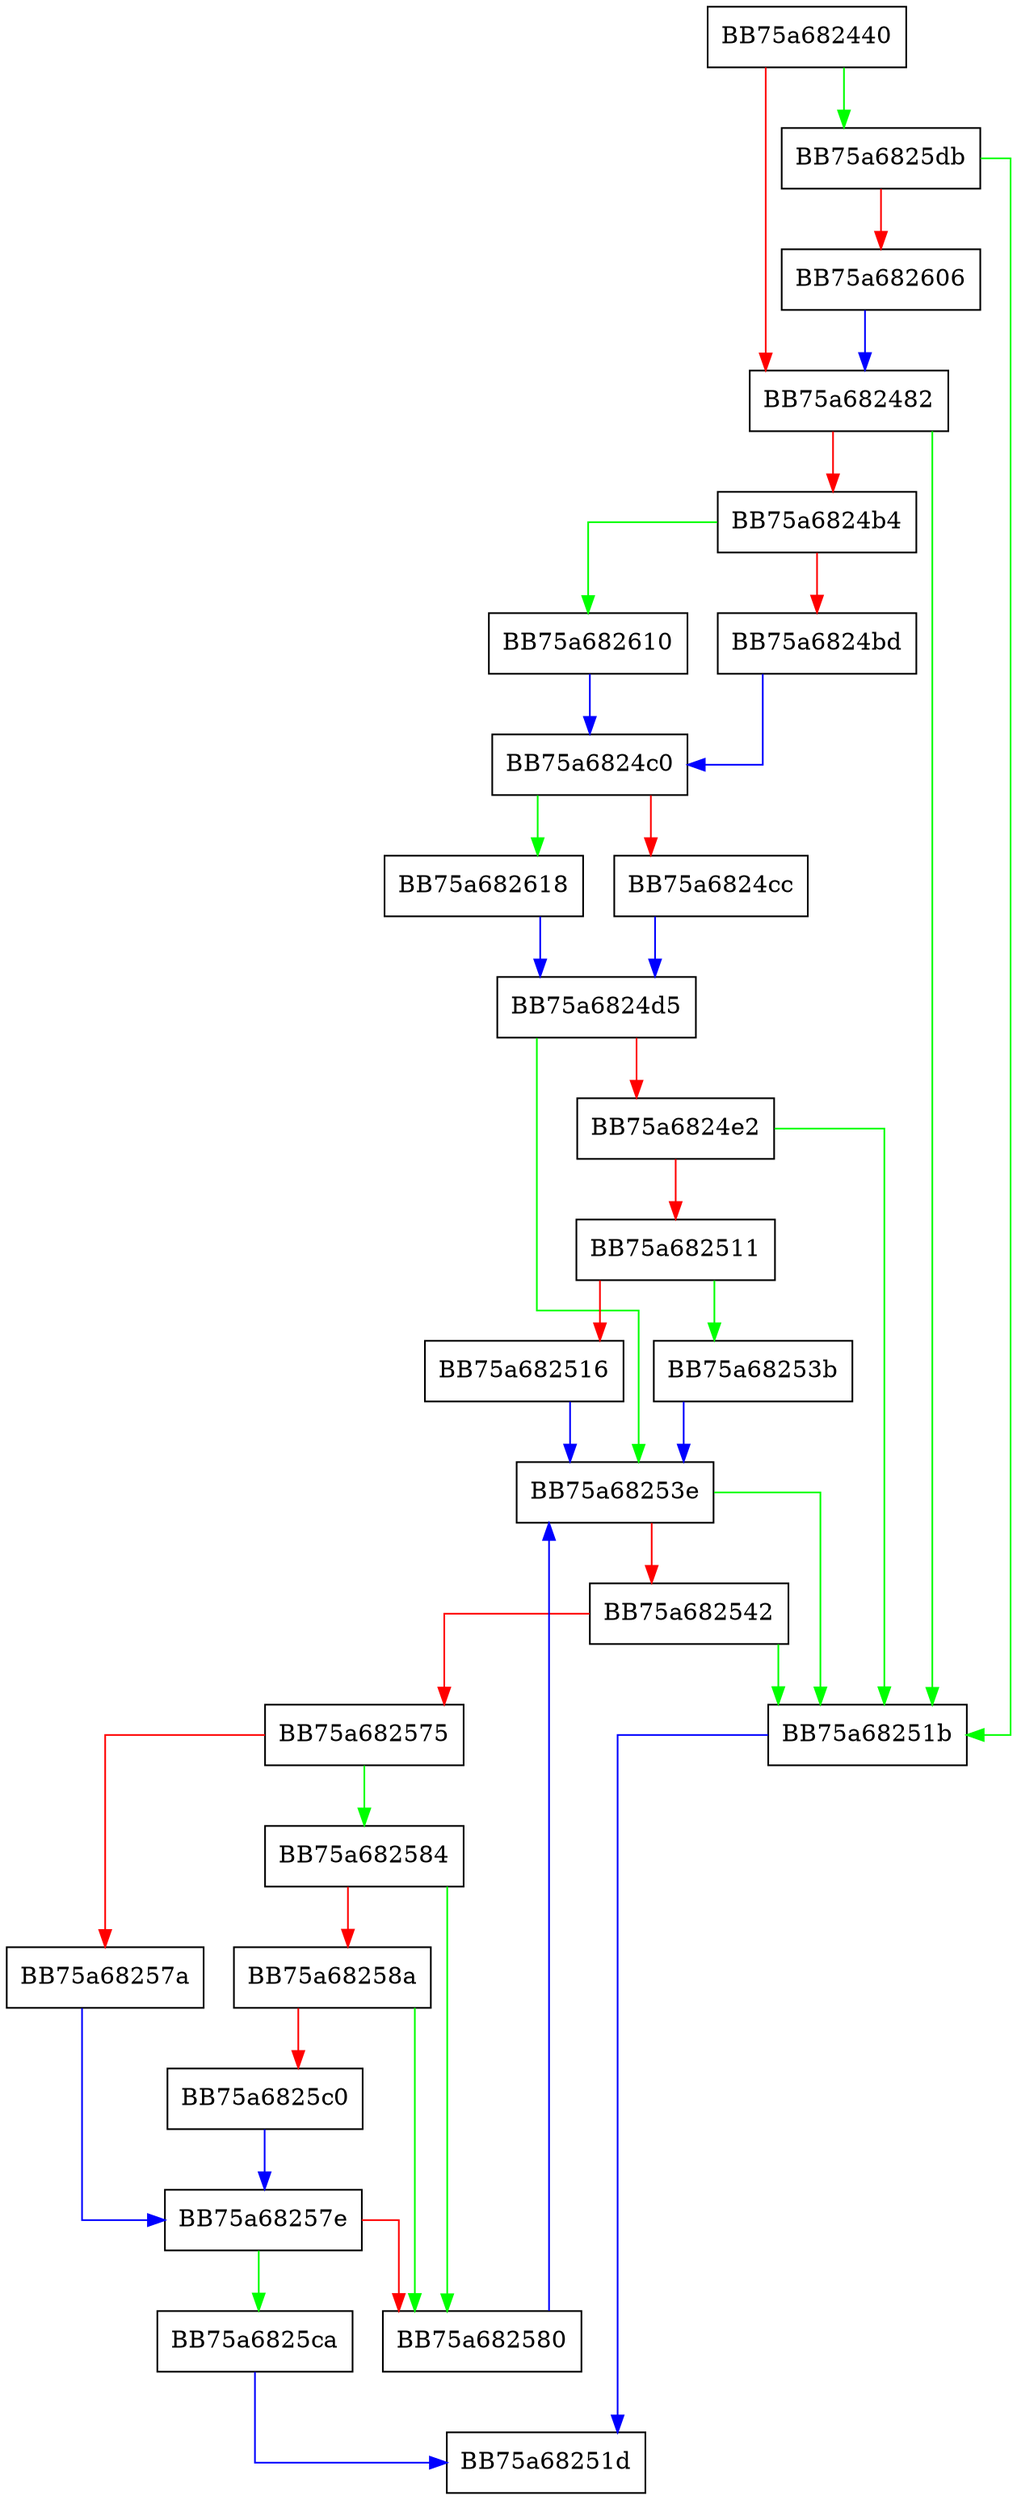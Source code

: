 digraph GetTypeDefMember {
  node [shape="box"];
  graph [splines=ortho];
  BB75a682440 -> BB75a6825db [color="green"];
  BB75a682440 -> BB75a682482 [color="red"];
  BB75a682482 -> BB75a68251b [color="green"];
  BB75a682482 -> BB75a6824b4 [color="red"];
  BB75a6824b4 -> BB75a682610 [color="green"];
  BB75a6824b4 -> BB75a6824bd [color="red"];
  BB75a6824bd -> BB75a6824c0 [color="blue"];
  BB75a6824c0 -> BB75a682618 [color="green"];
  BB75a6824c0 -> BB75a6824cc [color="red"];
  BB75a6824cc -> BB75a6824d5 [color="blue"];
  BB75a6824d5 -> BB75a68253e [color="green"];
  BB75a6824d5 -> BB75a6824e2 [color="red"];
  BB75a6824e2 -> BB75a68251b [color="green"];
  BB75a6824e2 -> BB75a682511 [color="red"];
  BB75a682511 -> BB75a68253b [color="green"];
  BB75a682511 -> BB75a682516 [color="red"];
  BB75a682516 -> BB75a68253e [color="blue"];
  BB75a68251b -> BB75a68251d [color="blue"];
  BB75a68253b -> BB75a68253e [color="blue"];
  BB75a68253e -> BB75a68251b [color="green"];
  BB75a68253e -> BB75a682542 [color="red"];
  BB75a682542 -> BB75a68251b [color="green"];
  BB75a682542 -> BB75a682575 [color="red"];
  BB75a682575 -> BB75a682584 [color="green"];
  BB75a682575 -> BB75a68257a [color="red"];
  BB75a68257a -> BB75a68257e [color="blue"];
  BB75a68257e -> BB75a6825ca [color="green"];
  BB75a68257e -> BB75a682580 [color="red"];
  BB75a682580 -> BB75a68253e [color="blue"];
  BB75a682584 -> BB75a682580 [color="green"];
  BB75a682584 -> BB75a68258a [color="red"];
  BB75a68258a -> BB75a682580 [color="green"];
  BB75a68258a -> BB75a6825c0 [color="red"];
  BB75a6825c0 -> BB75a68257e [color="blue"];
  BB75a6825ca -> BB75a68251d [color="blue"];
  BB75a6825db -> BB75a68251b [color="green"];
  BB75a6825db -> BB75a682606 [color="red"];
  BB75a682606 -> BB75a682482 [color="blue"];
  BB75a682610 -> BB75a6824c0 [color="blue"];
  BB75a682618 -> BB75a6824d5 [color="blue"];
}